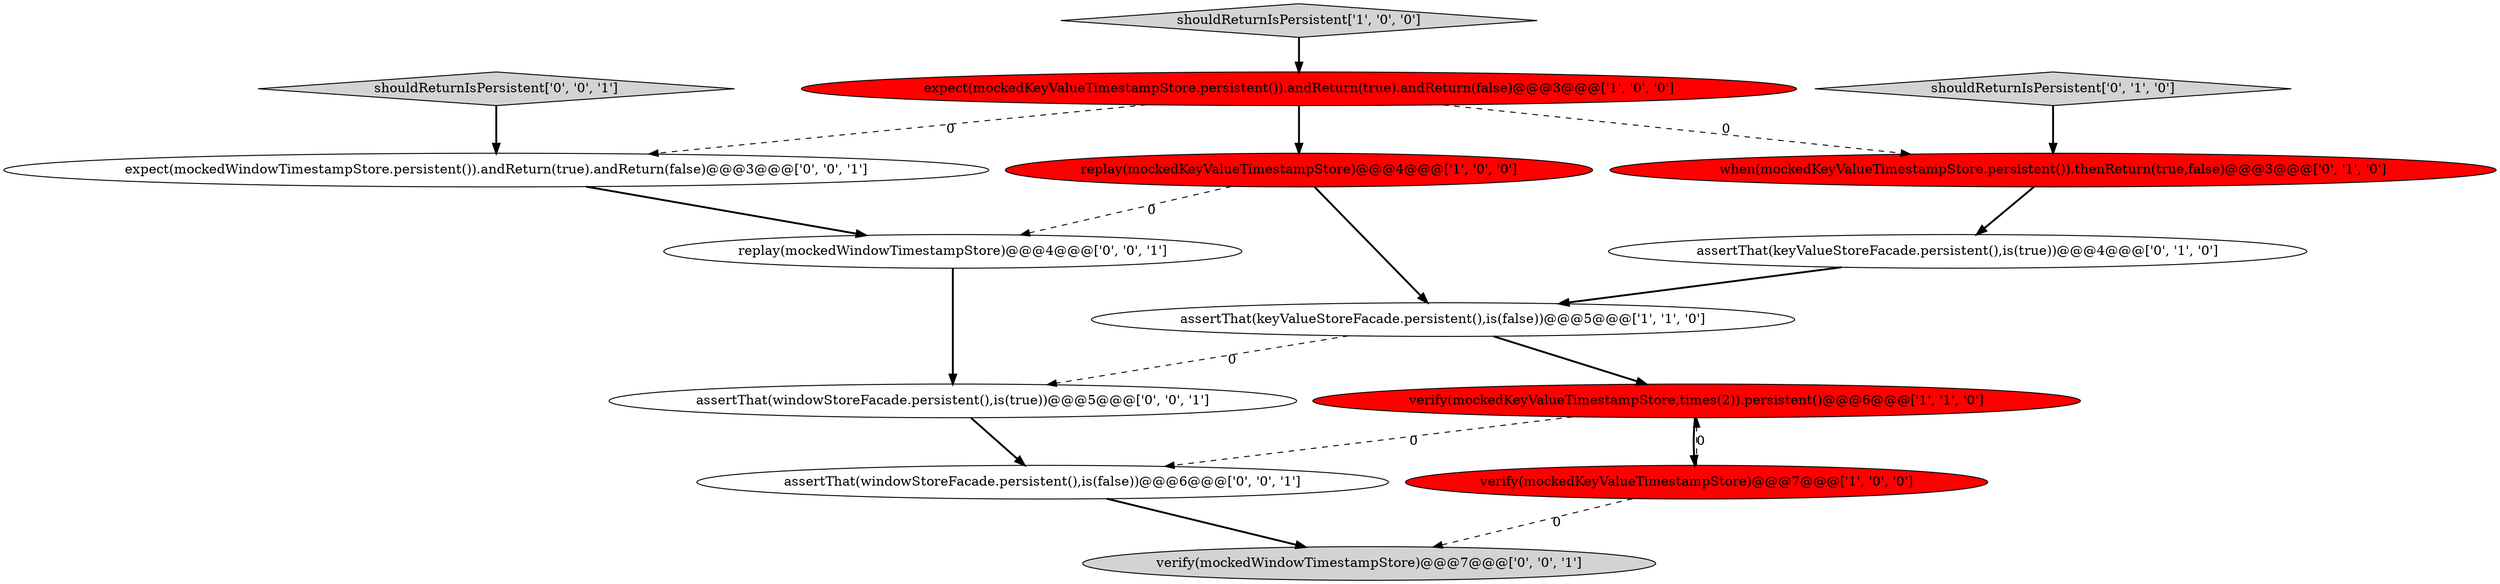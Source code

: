 digraph {
2 [style = filled, label = "replay(mockedKeyValueTimestampStore)@@@4@@@['1', '0', '0']", fillcolor = red, shape = ellipse image = "AAA1AAABBB1BBB"];
10 [style = filled, label = "expect(mockedWindowTimestampStore.persistent()).andReturn(true).andReturn(false)@@@3@@@['0', '0', '1']", fillcolor = white, shape = ellipse image = "AAA0AAABBB3BBB"];
8 [style = filled, label = "assertThat(keyValueStoreFacade.persistent(),is(true))@@@4@@@['0', '1', '0']", fillcolor = white, shape = ellipse image = "AAA0AAABBB2BBB"];
14 [style = filled, label = "shouldReturnIsPersistent['0', '0', '1']", fillcolor = lightgray, shape = diamond image = "AAA0AAABBB3BBB"];
13 [style = filled, label = "verify(mockedWindowTimestampStore)@@@7@@@['0', '0', '1']", fillcolor = lightgray, shape = ellipse image = "AAA0AAABBB3BBB"];
0 [style = filled, label = "expect(mockedKeyValueTimestampStore.persistent()).andReturn(true).andReturn(false)@@@3@@@['1', '0', '0']", fillcolor = red, shape = ellipse image = "AAA1AAABBB1BBB"];
9 [style = filled, label = "assertThat(windowStoreFacade.persistent(),is(false))@@@6@@@['0', '0', '1']", fillcolor = white, shape = ellipse image = "AAA0AAABBB3BBB"];
3 [style = filled, label = "verify(mockedKeyValueTimestampStore)@@@7@@@['1', '0', '0']", fillcolor = red, shape = ellipse image = "AAA1AAABBB1BBB"];
1 [style = filled, label = "shouldReturnIsPersistent['1', '0', '0']", fillcolor = lightgray, shape = diamond image = "AAA0AAABBB1BBB"];
4 [style = filled, label = "verify(mockedKeyValueTimestampStore,times(2)).persistent()@@@6@@@['1', '1', '0']", fillcolor = red, shape = ellipse image = "AAA1AAABBB1BBB"];
7 [style = filled, label = "when(mockedKeyValueTimestampStore.persistent()).thenReturn(true,false)@@@3@@@['0', '1', '0']", fillcolor = red, shape = ellipse image = "AAA1AAABBB2BBB"];
12 [style = filled, label = "assertThat(windowStoreFacade.persistent(),is(true))@@@5@@@['0', '0', '1']", fillcolor = white, shape = ellipse image = "AAA0AAABBB3BBB"];
11 [style = filled, label = "replay(mockedWindowTimestampStore)@@@4@@@['0', '0', '1']", fillcolor = white, shape = ellipse image = "AAA0AAABBB3BBB"];
6 [style = filled, label = "shouldReturnIsPersistent['0', '1', '0']", fillcolor = lightgray, shape = diamond image = "AAA0AAABBB2BBB"];
5 [style = filled, label = "assertThat(keyValueStoreFacade.persistent(),is(false))@@@5@@@['1', '1', '0']", fillcolor = white, shape = ellipse image = "AAA0AAABBB1BBB"];
14->10 [style = bold, label=""];
4->3 [style = bold, label=""];
2->11 [style = dashed, label="0"];
4->9 [style = dashed, label="0"];
11->12 [style = bold, label=""];
0->2 [style = bold, label=""];
5->12 [style = dashed, label="0"];
1->0 [style = bold, label=""];
8->5 [style = bold, label=""];
6->7 [style = bold, label=""];
0->7 [style = dashed, label="0"];
7->8 [style = bold, label=""];
12->9 [style = bold, label=""];
3->4 [style = dashed, label="0"];
3->13 [style = dashed, label="0"];
0->10 [style = dashed, label="0"];
5->4 [style = bold, label=""];
2->5 [style = bold, label=""];
9->13 [style = bold, label=""];
10->11 [style = bold, label=""];
}

